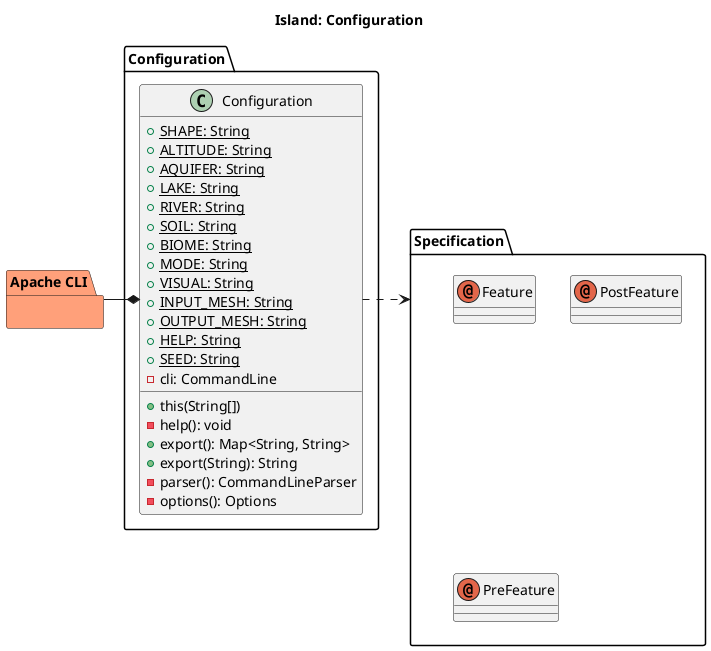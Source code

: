 @startuml

title Island: Configuration

package Configuration {

  class Configuration {

    +{static} SHAPE: String
    +{static} ALTITUDE: String
    +{static} AQUIFER: String
    +{static} LAKE: String
    +{static} RIVER: String
    +{static} SOIL: String
    +{static} BIOME: String
    +{static} MODE: String
    +{static} VISUAL: String
    +{static} INPUT_MESH: String
    +{static} OUTPUT_MESH: String
    +{static} HELP: String
    +{static} SEED: String
    -cli: CommandLine

    +this(String[])
    -help(): void
    +export(): Map<String, String>
    +export(String): String
    -parser(): CommandLineParser
    -options(): Options

  }

}

package Specification {

  annotation Feature
  annotation PostFeature
  annotation PreFeature

}

package "Apache CLI" LightSalmon {}

Configuration.Configuration *-left- "Apache CLI"
Configuration.Configuration .right.> Specification

@enduml